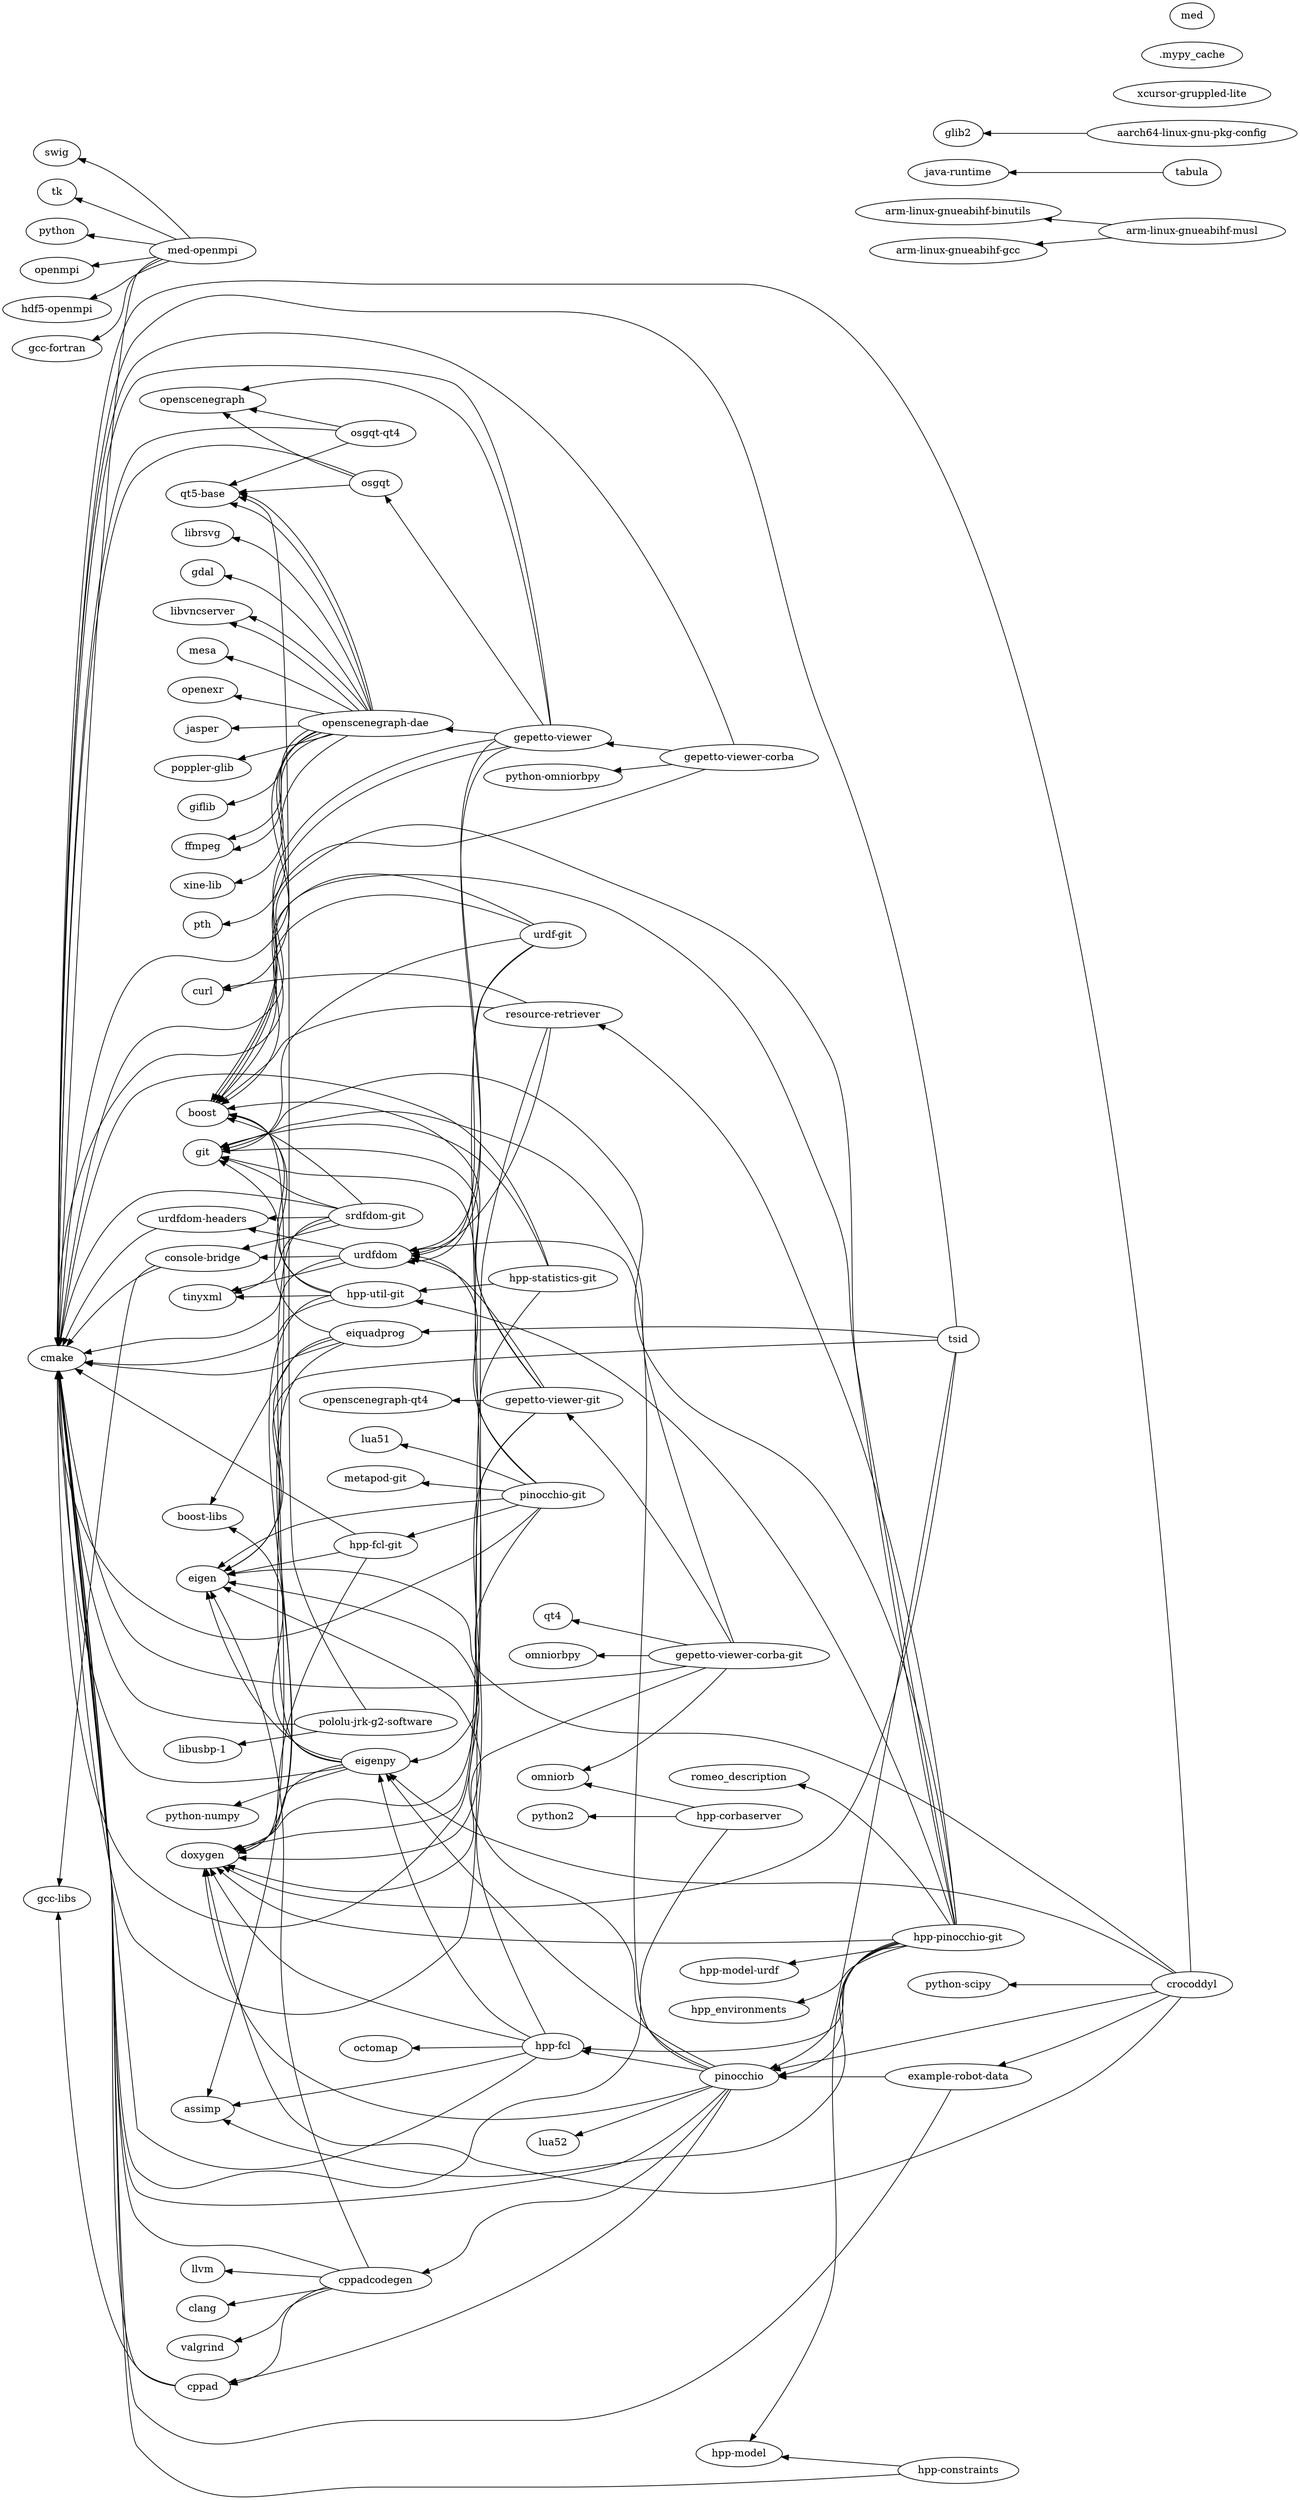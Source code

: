 digraph dependencies {
	graph [rankdir=RL]
	"urdfdom-headers"
	"hpp-util-git"
	assimp
	ffmpeg
	"xine-lib"
	pth
	"arm-linux-gnueabihf-binutils"
	python
	git
	"hpp-constraints"
	librsvg
	gdal
	eiquadprog
	"boost-libs"
	openmpi
	"gepetto-viewer-corba"
	lua51
	"hpp-fcl-git"
	libvncserver
	"resource-retriever"
	llvm
	"gepetto-viewer-corba-git"
	"arm-linux-gnueabihf-musl"
	"hpp-statistics-git"
	lua52
	mesa
	"hpp-model-urdf"
	openexr
	tabula
	osgqt
	cmake
	jasper
	python2
	"arm-linux-gnueabihf-gcc"
	"hpp-corbaserver"
	cppad
	urdfdom
	clang
	openscenegraph
	omniorb
	octomap
	"urdf-git"
	qt4
	"hdf5-openmpi"
	"med-openmpi"
	"gcc-fortran"
	"pinocchio-git"
	"libusbp-1"
	"hpp-pinocchio-git"
	"srdfdom-git"
	swig
	glib2
	"example-robot-data"
	"metapod-git"
	"openscenegraph-qt4"
	curl
	"console-bridge"
	"python-scipy"
	doxygen
	"gepetto-viewer"
	"openscenegraph-dae"
	"poppler-glib"
	cppadcodegen
	eigen
	"python-numpy"
	giflib
	"xcursor-gruppled-lite"
	boost
	"python-omniorbpy"
	pinocchio
	tk
	omniorbpy
	"osgqt-qt4"
	".mypy_cache"
	tinyxml
	tsid
	"gcc-libs"
	valgrind
	hpp_environments
	"hpp-fcl"
	crocoddyl
	med
	"gepetto-viewer-git"
	"pololu-jrk-g2-software"
	"java-runtime"
	"hpp-model"
	romeo_description
	eigenpy
	"qt5-base"
	"aarch64-linux-gnu-pkg-config"
	eigenpy -> doxygen
	eigenpy -> cmake
	eigenpy -> eigen
	eigenpy -> boost
	eigenpy -> "python-numpy"
	eigenpy -> "boost-libs"
	"hpp-fcl" -> doxygen
	"hpp-fcl" -> cmake
	"hpp-fcl" -> eigen
	"hpp-fcl" -> assimp
	"hpp-fcl" -> eigenpy
	"hpp-fcl" -> octomap
	"hpp-util-git" -> doxygen
	"hpp-util-git" -> cmake
	"hpp-util-git" -> git
	"hpp-util-git" -> boost
	"hpp-util-git" -> tinyxml
	pinocchio -> doxygen
	pinocchio -> lua52
	pinocchio -> cppad
	pinocchio -> cppadcodegen
	pinocchio -> cmake
	pinocchio -> eigen
	pinocchio -> "hpp-fcl"
	pinocchio -> eigenpy
	pinocchio -> urdfdom
	"pinocchio-git" -> "metapod-git"
	"pinocchio-git" -> lua51
	"pinocchio-git" -> "hpp-fcl-git"
	"pinocchio-git" -> cmake
	"pinocchio-git" -> git
	"pinocchio-git" -> eigen
	"pinocchio-git" -> eigenpy
	"pinocchio-git" -> urdfdom
	tabula -> "java-runtime"
	osgqt -> cmake
	osgqt -> openscenegraph
	osgqt -> "qt5-base"
	"hpp-fcl-git" -> cmake
	"hpp-fcl-git" -> eigen
	"hpp-fcl-git" -> assimp
	"console-bridge" -> cmake
	"console-bridge" -> "gcc-libs"
	urdfdom -> cmake
	urdfdom -> tinyxml
	urdfdom -> "console-bridge"
	urdfdom -> "urdfdom-headers"
	crocoddyl -> doxygen
	crocoddyl -> cmake
	crocoddyl -> eigen
	crocoddyl -> pinocchio
	crocoddyl -> eigenpy
	crocoddyl -> "example-robot-data"
	crocoddyl -> "python-scipy"
	"urdfdom-headers" -> cmake
	"hpp-constraints" -> cmake
	"hpp-constraints" -> "hpp-model"
	"hpp-pinocchio-git" -> "hpp-model"
	"hpp-pinocchio-git" -> "hpp-model-urdf"
	"hpp-pinocchio-git" -> romeo_description
	"hpp-pinocchio-git" -> hpp_environments
	"hpp-pinocchio-git" -> doxygen
	"hpp-pinocchio-git" -> cmake
	"hpp-pinocchio-git" -> git
	"hpp-pinocchio-git" -> boost
	"hpp-pinocchio-git" -> pinocchio
	"hpp-pinocchio-git" -> assimp
	"hpp-pinocchio-git" -> "hpp-util-git"
	"hpp-pinocchio-git" -> "hpp-fcl"
	"hpp-pinocchio-git" -> "resource-retriever"
	"med-openmpi" -> "gcc-fortran"
	"med-openmpi" -> swig
	"med-openmpi" -> openmpi
	"med-openmpi" -> cmake
	"med-openmpi" -> "hdf5-openmpi"
	"med-openmpi" -> tk
	"med-openmpi" -> python
	"example-robot-data" -> cmake
	"example-robot-data" -> pinocchio
	"resource-retriever" -> cmake
	"resource-retriever" -> urdfdom
	"resource-retriever" -> curl
	"resource-retriever" -> boost
	"hpp-statistics-git" -> doxygen
	"hpp-statistics-git" -> cmake
	"hpp-statistics-git" -> git
	"hpp-statistics-git" -> "hpp-util-git"
	"srdfdom-git" -> doxygen
	"srdfdom-git" -> cmake
	"srdfdom-git" -> git
	"srdfdom-git" -> boost
	"srdfdom-git" -> tinyxml
	"srdfdom-git" -> "urdfdom-headers"
	"srdfdom-git" -> "console-bridge"
	"urdf-git" -> doxygen
	"urdf-git" -> cmake
	"urdf-git" -> git
	"urdf-git" -> boost
	"urdf-git" -> urdfdom
	eiquadprog -> doxygen
	eiquadprog -> cmake
	eiquadprog -> boost
	eiquadprog -> "boost-libs"
	eiquadprog -> eigen
	"gepetto-viewer-git" -> doxygen
	"gepetto-viewer-git" -> cmake
	"gepetto-viewer-git" -> git
	"gepetto-viewer-git" -> boost
	"gepetto-viewer-git" -> urdfdom
	"gepetto-viewer-git" -> "openscenegraph-qt4"
	"gepetto-viewer-corba-git" -> doxygen
	"gepetto-viewer-corba-git" -> cmake
	"gepetto-viewer-corba-git" -> git
	"gepetto-viewer-corba-git" -> "gepetto-viewer-git"
	"gepetto-viewer-corba-git" -> omniorb
	"gepetto-viewer-corba-git" -> qt4
	"gepetto-viewer-corba-git" -> omniorbpy
	cppad -> cmake
	cppad -> "gcc-libs"
	cppadcodegen -> eigen
	cppadcodegen -> valgrind
	cppadcodegen -> clang
	cppadcodegen -> llvm
	cppadcodegen -> cmake
	cppadcodegen -> cppad
	tsid -> doxygen
	tsid -> cmake
	tsid -> eigen
	tsid -> pinocchio
	tsid -> eiquadprog
	"gepetto-viewer" -> "openscenegraph-dae"
	"gepetto-viewer" -> cmake
	"gepetto-viewer" -> boost
	"gepetto-viewer" -> urdfdom
	"gepetto-viewer" -> openscenegraph
	"gepetto-viewer" -> urdfdom
	"gepetto-viewer" -> osgqt
	"gepetto-viewer" -> boost
	"gepetto-viewer-corba" -> cmake
	"gepetto-viewer-corba" -> boost
	"gepetto-viewer-corba" -> "gepetto-viewer"
	"gepetto-viewer-corba" -> "python-omniorbpy"
	"hpp-corbaserver" -> cmake
	"hpp-corbaserver" -> omniorb
	"hpp-corbaserver" -> python2
	"openscenegraph-dae" -> libvncserver
	"openscenegraph-dae" -> gdal
	"openscenegraph-dae" -> openexr
	"openscenegraph-dae" -> "poppler-glib"
	"openscenegraph-dae" -> "qt5-base"
	"openscenegraph-dae" -> ffmpeg
	"openscenegraph-dae" -> cmake
	"openscenegraph-dae" -> libvncserver
	"openscenegraph-dae" -> "qt5-base"
	"openscenegraph-dae" -> ffmpeg
	"openscenegraph-dae" -> mesa
	"openscenegraph-dae" -> giflib
	"openscenegraph-dae" -> jasper
	"openscenegraph-dae" -> librsvg
	"openscenegraph-dae" -> "xine-lib"
	"openscenegraph-dae" -> curl
	"openscenegraph-dae" -> pth
	"osgqt-qt4" -> cmake
	"osgqt-qt4" -> openscenegraph
	"osgqt-qt4" -> "qt5-base"
	"pololu-jrk-g2-software" -> cmake
	"pololu-jrk-g2-software" -> "qt5-base"
	"pololu-jrk-g2-software" -> "libusbp-1"
	"aarch64-linux-gnu-pkg-config" -> glib2
	"arm-linux-gnueabihf-musl" -> "arm-linux-gnueabihf-binutils"
	"arm-linux-gnueabihf-musl" -> "arm-linux-gnueabihf-gcc"
}
